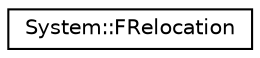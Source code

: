 digraph G
{
  edge [fontname="Helvetica",fontsize="10",labelfontname="Helvetica",labelfontsize="10"];
  node [fontname="Helvetica",fontsize="10",shape=record];
  rankdir="LR";
  Node1 [label="System::FRelocation",height=0.2,width=0.4,color="black", fillcolor="white", style="filled",URL="$struct_system_1_1_f_relocation.html"];
}
